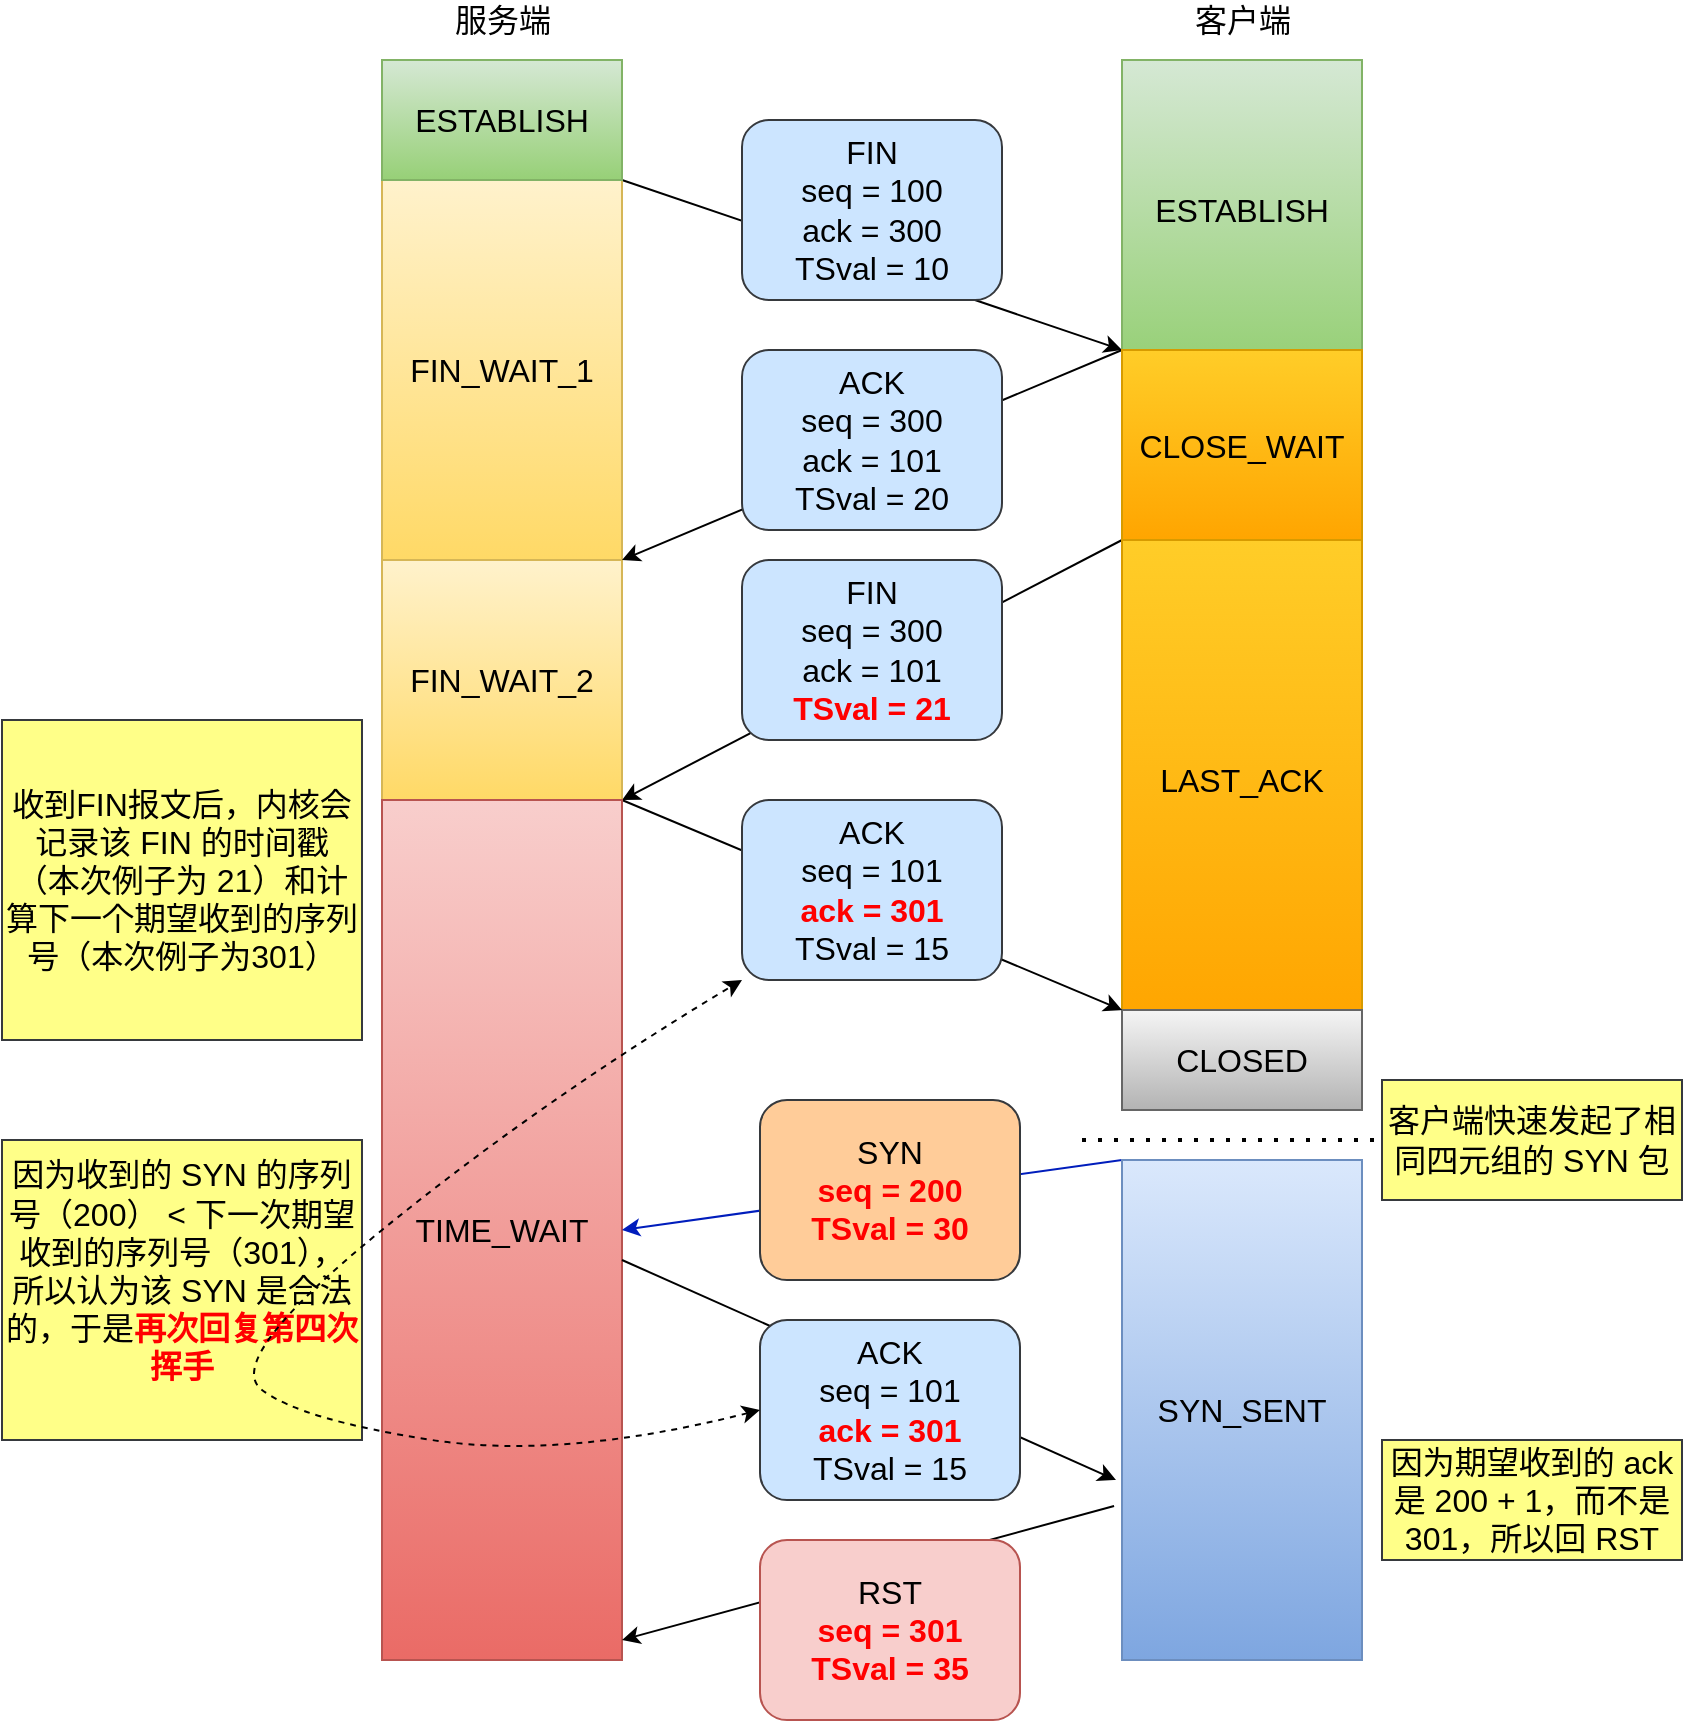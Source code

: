 <mxfile version="16.6.4" type="github">
  <diagram id="FtvNeXbE3Hh-gwIUMfga" name="Page-1">
    <mxGraphModel dx="1773" dy="738" grid="1" gridSize="10" guides="1" tooltips="1" connect="1" arrows="1" fold="1" page="1" pageScale="1" pageWidth="827" pageHeight="1169" math="0" shadow="0">
      <root>
        <mxCell id="0" />
        <mxCell id="1" parent="0" />
        <mxCell id="dr1uEuxwzeB_B5DjdX7C-1" value="" style="rounded=0;orthogonalLoop=1;jettySize=auto;html=1;entryX=0;entryY=0;entryDx=0;entryDy=0;exitX=1;exitY=1;exitDx=0;exitDy=0;fontSize=16;" edge="1" parent="1" source="dr1uEuxwzeB_B5DjdX7C-5" target="dr1uEuxwzeB_B5DjdX7C-8">
          <mxGeometry relative="1" as="geometry" />
        </mxCell>
        <mxCell id="dr1uEuxwzeB_B5DjdX7C-2" value="&lt;span style=&quot;font-size: 16px;&quot;&gt;FIN_WAIT_1&lt;/span&gt;" style="rounded=0;whiteSpace=wrap;html=1;fontSize=16;fillColor=#fff2cc;gradientColor=#ffd966;strokeColor=#d6b656;" vertex="1" parent="1">
          <mxGeometry x="160" y="180" width="120" height="190" as="geometry" />
        </mxCell>
        <mxCell id="dr1uEuxwzeB_B5DjdX7C-3" value="&lt;span style=&quot;font-size: 16px;&quot;&gt;FIN_WAIT_2&lt;/span&gt;" style="rounded=0;whiteSpace=wrap;html=1;fontSize=16;fillColor=#fff2cc;gradientColor=#ffd966;strokeColor=#d6b656;" vertex="1" parent="1">
          <mxGeometry x="160" y="370" width="120" height="120" as="geometry" />
        </mxCell>
        <mxCell id="dr1uEuxwzeB_B5DjdX7C-4" value="ESTABLISH" style="rounded=0;whiteSpace=wrap;html=1;fontSize=16;fillColor=#d5e8d4;gradientColor=#97d077;strokeColor=#82b366;" vertex="1" parent="1">
          <mxGeometry x="530" y="120" width="120" height="150" as="geometry" />
        </mxCell>
        <mxCell id="dr1uEuxwzeB_B5DjdX7C-5" value="ESTABLISH" style="rounded=0;whiteSpace=wrap;html=1;fontSize=16;fillColor=#d5e8d4;strokeColor=#82b366;gradientColor=#97d077;" vertex="1" parent="1">
          <mxGeometry x="160" y="120" width="120" height="60" as="geometry" />
        </mxCell>
        <mxCell id="dr1uEuxwzeB_B5DjdX7C-6" value="" style="edgeStyle=none;rounded=0;orthogonalLoop=1;jettySize=auto;html=1;entryX=1;entryY=0;entryDx=0;entryDy=0;exitX=0;exitY=0;exitDx=0;exitDy=0;fontSize=16;" edge="1" parent="1" source="dr1uEuxwzeB_B5DjdX7C-8" target="dr1uEuxwzeB_B5DjdX7C-3">
          <mxGeometry relative="1" as="geometry" />
        </mxCell>
        <mxCell id="dr1uEuxwzeB_B5DjdX7C-7" value="FIN" style="edgeStyle=none;rounded=0;orthogonalLoop=1;jettySize=auto;html=1;entryX=1;entryY=1;entryDx=0;entryDy=0;exitX=0;exitY=1;exitDx=0;exitDy=0;fontSize=16;" edge="1" parent="1" source="dr1uEuxwzeB_B5DjdX7C-8" target="dr1uEuxwzeB_B5DjdX7C-3">
          <mxGeometry relative="1" as="geometry" />
        </mxCell>
        <mxCell id="dr1uEuxwzeB_B5DjdX7C-8" value="CLOSE_WAIT" style="rounded=0;whiteSpace=wrap;html=1;fontSize=16;fillColor=#ffcd28;gradientColor=#ffa500;strokeColor=#d79b00;" vertex="1" parent="1">
          <mxGeometry x="530" y="265" width="120" height="95" as="geometry" />
        </mxCell>
        <mxCell id="dr1uEuxwzeB_B5DjdX7C-9" value="LAST_ACK" style="rounded=0;whiteSpace=wrap;html=1;fontSize=16;fillColor=#ffcd28;gradientColor=#ffa500;strokeColor=#d79b00;" vertex="1" parent="1">
          <mxGeometry x="530" y="360" width="120" height="240" as="geometry" />
        </mxCell>
        <mxCell id="dr1uEuxwzeB_B5DjdX7C-10" value="CLOSED" style="rounded=0;whiteSpace=wrap;html=1;fontSize=16;fillColor=#f5f5f5;gradientColor=#b3b3b3;strokeColor=#666666;" vertex="1" parent="1">
          <mxGeometry x="530" y="595" width="120" height="50" as="geometry" />
        </mxCell>
        <mxCell id="dr1uEuxwzeB_B5DjdX7C-11" value="" style="edgeStyle=none;rounded=0;orthogonalLoop=1;jettySize=auto;html=1;entryX=0;entryY=0;entryDx=0;entryDy=0;exitX=1;exitY=0;exitDx=0;exitDy=0;fontSize=16;" edge="1" parent="1" source="dr1uEuxwzeB_B5DjdX7C-12" target="dr1uEuxwzeB_B5DjdX7C-10">
          <mxGeometry relative="1" as="geometry" />
        </mxCell>
        <mxCell id="dr1uEuxwzeB_B5DjdX7C-12" value="&lt;span style=&quot;font-size: 16px;&quot;&gt;TIME_WAIT&lt;/span&gt;" style="rounded=0;whiteSpace=wrap;html=1;fontSize=16;fillColor=#f8cecc;gradientColor=#ea6b66;strokeColor=#b85450;" vertex="1" parent="1">
          <mxGeometry x="160" y="490" width="120" height="430" as="geometry" />
        </mxCell>
        <mxCell id="dr1uEuxwzeB_B5DjdX7C-13" value="" style="edgeStyle=none;rounded=0;orthogonalLoop=1;jettySize=auto;html=1;entryX=1;entryY=0.5;entryDx=0;entryDy=0;exitX=0;exitY=0;exitDx=0;exitDy=0;fontSize=16;fillColor=#0050ef;strokeColor=#001DBC;fontStyle=1;fontColor=#0000FF;" edge="1" parent="1" source="dr1uEuxwzeB_B5DjdX7C-14" target="dr1uEuxwzeB_B5DjdX7C-12">
          <mxGeometry relative="1" as="geometry" />
        </mxCell>
        <mxCell id="dr1uEuxwzeB_B5DjdX7C-37" style="rounded=0;orthogonalLoop=1;jettySize=auto;html=1;exitX=-0.033;exitY=0.692;exitDx=0;exitDy=0;exitPerimeter=0;" edge="1" parent="1" source="dr1uEuxwzeB_B5DjdX7C-14">
          <mxGeometry relative="1" as="geometry">
            <mxPoint x="280" y="910" as="targetPoint" />
          </mxGeometry>
        </mxCell>
        <mxCell id="dr1uEuxwzeB_B5DjdX7C-14" value="SYN_SENT" style="rounded=0;whiteSpace=wrap;html=1;fontSize=16;fillColor=#dae8fc;gradientColor=#7ea6e0;strokeColor=#6c8ebf;" vertex="1" parent="1">
          <mxGeometry x="530" y="670" width="120" height="250" as="geometry" />
        </mxCell>
        <mxCell id="dr1uEuxwzeB_B5DjdX7C-15" value="服务端" style="text;html=1;align=center;verticalAlign=middle;resizable=0;points=[];autosize=1;strokeColor=none;fillColor=none;fontSize=16;" vertex="1" parent="1">
          <mxGeometry x="190" y="90" width="60" height="20" as="geometry" />
        </mxCell>
        <mxCell id="dr1uEuxwzeB_B5DjdX7C-16" value="客户端" style="text;html=1;align=center;verticalAlign=middle;resizable=0;points=[];autosize=1;strokeColor=none;fillColor=none;fontSize=16;" vertex="1" parent="1">
          <mxGeometry x="560" y="90" width="60" height="20" as="geometry" />
        </mxCell>
        <mxCell id="dr1uEuxwzeB_B5DjdX7C-17" value="" style="endArrow=none;dashed=1;html=1;dashPattern=1 3;strokeWidth=2;rounded=0;fontSize=16;" edge="1" parent="1">
          <mxGeometry width="50" height="50" relative="1" as="geometry">
            <mxPoint x="510" y="660" as="sourcePoint" />
            <mxPoint x="670" y="660" as="targetPoint" />
          </mxGeometry>
        </mxCell>
        <mxCell id="dr1uEuxwzeB_B5DjdX7C-18" value="&lt;span style=&quot;font-size: 16px;&quot;&gt;FIN&lt;/span&gt;&lt;br style=&quot;font-size: 16px;&quot;&gt;&lt;span style=&quot;font-size: 16px;&quot;&gt;seq = 100&lt;/span&gt;&lt;br style=&quot;font-size: 16px;&quot;&gt;&lt;span style=&quot;font-size: 16px;&quot;&gt;ack = 300&lt;/span&gt;&lt;br style=&quot;font-size: 16px;&quot;&gt;&lt;span style=&quot;font-size: 16px;&quot;&gt;TSval = 10&lt;/span&gt;" style="rounded=1;whiteSpace=wrap;html=1;fontSize=16;fillColor=#cce5ff;strokeColor=#36393d;fontColor=default;labelBackgroundColor=none;" vertex="1" parent="1">
          <mxGeometry x="340" y="150" width="130" height="90" as="geometry" />
        </mxCell>
        <mxCell id="dr1uEuxwzeB_B5DjdX7C-19" value="&lt;font face=&quot;helvetica&quot; style=&quot;font-size: 16px&quot;&gt;&lt;span style=&quot;font-size: 16px&quot;&gt;FIN&lt;/span&gt;&lt;/font&gt;&lt;br style=&quot;font-size: 16px ; font-family: &amp;#34;helvetica&amp;#34;&quot;&gt;&lt;span style=&quot;font-size: 16px ; font-family: &amp;#34;helvetica&amp;#34;&quot;&gt;seq = 300&lt;/span&gt;&lt;br style=&quot;font-size: 16px ; font-family: &amp;#34;helvetica&amp;#34;&quot;&gt;&lt;span style=&quot;font-size: 16px ; font-family: &amp;#34;helvetica&amp;#34;&quot;&gt;ack = 101&lt;/span&gt;&lt;br style=&quot;font-size: 16px ; font-family: &amp;#34;helvetica&amp;#34;&quot;&gt;&lt;span style=&quot;font-size: 16px ; font-family: &amp;#34;helvetica&amp;#34;&quot;&gt;&lt;font color=&quot;#ff0000&quot;&gt;&lt;b&gt;TSval = 21&lt;/b&gt;&lt;/font&gt;&lt;/span&gt;" style="rounded=1;whiteSpace=wrap;html=1;fontSize=16;fillColor=#cce5ff;strokeColor=#36393d;labelBackgroundColor=none;" vertex="1" parent="1">
          <mxGeometry x="340" y="370" width="130" height="90" as="geometry" />
        </mxCell>
        <mxCell id="dr1uEuxwzeB_B5DjdX7C-20" value="&lt;font face=&quot;helvetica&quot; style=&quot;font-size: 16px;&quot;&gt;&lt;span style=&quot;font-size: 16px;&quot;&gt;ACK&lt;/span&gt;&lt;/font&gt;&lt;br style=&quot;font-size: 16px; font-family: helvetica;&quot;&gt;&lt;span style=&quot;font-size: 16px; font-family: helvetica;&quot;&gt;seq = 300&lt;/span&gt;&lt;br style=&quot;font-size: 16px; font-family: helvetica;&quot;&gt;&lt;span style=&quot;font-size: 16px; font-family: helvetica;&quot;&gt;ack = 101&lt;/span&gt;&lt;br style=&quot;font-size: 16px; font-family: helvetica;&quot;&gt;&lt;span style=&quot;font-size: 16px; font-family: helvetica;&quot;&gt;TSval = 20&lt;/span&gt;" style="rounded=1;whiteSpace=wrap;html=1;fontSize=16;fillColor=#cce5ff;strokeColor=#36393d;labelBackgroundColor=none;" vertex="1" parent="1">
          <mxGeometry x="340" y="265" width="130" height="90" as="geometry" />
        </mxCell>
        <mxCell id="dr1uEuxwzeB_B5DjdX7C-21" value="&lt;font face=&quot;helvetica&quot; style=&quot;font-size: 16px&quot;&gt;&lt;span style=&quot;font-size: 16px&quot;&gt;ACK&lt;/span&gt;&lt;/font&gt;&lt;br style=&quot;font-size: 16px ; font-family: &amp;#34;helvetica&amp;#34;&quot;&gt;&lt;span style=&quot;font-size: 16px ; font-family: &amp;#34;helvetica&amp;#34;&quot;&gt;seq = 101&lt;/span&gt;&lt;br style=&quot;font-size: 16px ; font-family: &amp;#34;helvetica&amp;#34;&quot;&gt;&lt;span style=&quot;font-size: 16px ; font-family: &amp;#34;helvetica&amp;#34;&quot;&gt;&lt;b&gt;&lt;font color=&quot;#ff0000&quot;&gt;ack = 301&lt;/font&gt;&lt;/b&gt;&lt;/span&gt;&lt;br style=&quot;font-size: 16px ; font-family: &amp;#34;helvetica&amp;#34;&quot;&gt;&lt;span style=&quot;font-size: 16px ; font-family: &amp;#34;helvetica&amp;#34;&quot;&gt;TSval = 15&lt;/span&gt;" style="rounded=1;whiteSpace=wrap;html=1;fontSize=16;labelBackgroundColor=none;fillColor=#cce5ff;strokeColor=#36393d;" vertex="1" parent="1">
          <mxGeometry x="340" y="490" width="130" height="90" as="geometry" />
        </mxCell>
        <mxCell id="dr1uEuxwzeB_B5DjdX7C-22" value="&lt;font face=&quot;helvetica&quot; style=&quot;font-size: 16px&quot;&gt;&lt;span style=&quot;font-size: 16px&quot;&gt;SYN&lt;/span&gt;&lt;/font&gt;&lt;br style=&quot;font-size: 16px ; font-family: &amp;#34;helvetica&amp;#34;&quot;&gt;&lt;span style=&quot;font-size: 16px ; font-family: &amp;#34;helvetica&amp;#34;&quot;&gt;&lt;b&gt;&lt;font color=&quot;#ff0000&quot;&gt;seq = 200&lt;/font&gt;&lt;/b&gt;&lt;/span&gt;&lt;br style=&quot;font-size: 16px ; font-family: &amp;#34;helvetica&amp;#34;&quot;&gt;&lt;span style=&quot;font-size: 16px ; font-family: &amp;#34;helvetica&amp;#34;&quot;&gt;&lt;b&gt;&lt;font color=&quot;#ff0000&quot;&gt;TSval = 30&lt;/font&gt;&lt;/b&gt;&lt;/span&gt;" style="rounded=1;whiteSpace=wrap;html=1;fontSize=16;fillColor=#ffcc99;strokeColor=#36393d;labelBackgroundColor=none;" vertex="1" parent="1">
          <mxGeometry x="349" y="640" width="130" height="90" as="geometry" />
        </mxCell>
        <mxCell id="dr1uEuxwzeB_B5DjdX7C-25" value="" style="edgeStyle=none;rounded=0;orthogonalLoop=1;jettySize=auto;html=1;entryX=-0.025;entryY=0.64;entryDx=0;entryDy=0;fontSize=16;entryPerimeter=0;" edge="1" parent="1" target="dr1uEuxwzeB_B5DjdX7C-14">
          <mxGeometry relative="1" as="geometry">
            <mxPoint x="280" y="720" as="sourcePoint" />
            <mxPoint x="530" y="835" as="targetPoint" />
          </mxGeometry>
        </mxCell>
        <mxCell id="dr1uEuxwzeB_B5DjdX7C-31" value="客户端快速发起了相同四元组的 SYN 包" style="rounded=0;whiteSpace=wrap;html=1;fontSize=16;fillColor=#ffff88;strokeColor=#36393d;" vertex="1" parent="1">
          <mxGeometry x="660" y="630" width="150" height="60" as="geometry" />
        </mxCell>
        <mxCell id="dr1uEuxwzeB_B5DjdX7C-32" value="因为收到的 SYN 的序列号（200） &amp;lt; 下一次期望收到的序列号（301），所以认为该 SYN 是合法的，于是&lt;b&gt;&lt;font color=&quot;#ff0000&quot;&gt;再次回复第四次挥手&lt;/font&gt;&lt;/b&gt;&lt;br&gt;&amp;nbsp;" style="rounded=0;whiteSpace=wrap;html=1;fontSize=16;fillColor=#ffff88;strokeColor=#36393d;" vertex="1" parent="1">
          <mxGeometry x="-30" y="660" width="180" height="150" as="geometry" />
        </mxCell>
        <mxCell id="dr1uEuxwzeB_B5DjdX7C-33" value="收到FIN报文后，内核会记录该 FIN 的时间戳（本次例子为 21）和计算下一个期望收到的序列号（本次例子为301）" style="rounded=0;whiteSpace=wrap;html=1;labelBackgroundColor=none;fontSize=16;fillColor=#ffff88;strokeColor=#36393d;" vertex="1" parent="1">
          <mxGeometry x="-30" y="450" width="180" height="160" as="geometry" />
        </mxCell>
        <mxCell id="dr1uEuxwzeB_B5DjdX7C-34" value="&lt;font face=&quot;helvetica&quot; style=&quot;font-size: 16px&quot;&gt;&lt;span style=&quot;font-size: 16px&quot;&gt;ACK&lt;/span&gt;&lt;/font&gt;&lt;br style=&quot;font-size: 16px ; font-family: &amp;#34;helvetica&amp;#34;&quot;&gt;&lt;span style=&quot;font-size: 16px ; font-family: &amp;#34;helvetica&amp;#34;&quot;&gt;seq = 101&lt;/span&gt;&lt;br style=&quot;font-size: 16px ; font-family: &amp;#34;helvetica&amp;#34;&quot;&gt;&lt;span style=&quot;font-size: 16px ; font-family: &amp;#34;helvetica&amp;#34;&quot;&gt;&lt;b&gt;&lt;font color=&quot;#ff0000&quot;&gt;ack = 301&lt;/font&gt;&lt;/b&gt;&lt;/span&gt;&lt;br style=&quot;font-size: 16px ; font-family: &amp;#34;helvetica&amp;#34;&quot;&gt;&lt;span style=&quot;font-size: 16px ; font-family: &amp;#34;helvetica&amp;#34;&quot;&gt;TSval = 15&lt;/span&gt;" style="rounded=1;whiteSpace=wrap;html=1;fontSize=16;labelBackgroundColor=none;fillColor=#cce5ff;strokeColor=#36393d;" vertex="1" parent="1">
          <mxGeometry x="349" y="750" width="130" height="90" as="geometry" />
        </mxCell>
        <mxCell id="dr1uEuxwzeB_B5DjdX7C-35" value="因为期望收到的 ack 是 200 + 1，而不是 301，所以回 RST" style="rounded=0;whiteSpace=wrap;html=1;fontSize=16;fillColor=#ffff88;strokeColor=#36393d;" vertex="1" parent="1">
          <mxGeometry x="660" y="810" width="150" height="60" as="geometry" />
        </mxCell>
        <mxCell id="dr1uEuxwzeB_B5DjdX7C-36" value="&lt;font face=&quot;helvetica&quot;&gt;RST&lt;/font&gt;&lt;br style=&quot;font-size: 16px ; font-family: &amp;quot;helvetica&amp;quot;&quot;&gt;&lt;span style=&quot;font-size: 16px ; font-family: &amp;quot;helvetica&amp;quot;&quot;&gt;&lt;b&gt;&lt;font color=&quot;#ff0000&quot;&gt;seq = 301&lt;/font&gt;&lt;/b&gt;&lt;/span&gt;&lt;br style=&quot;font-size: 16px ; font-family: &amp;quot;helvetica&amp;quot;&quot;&gt;&lt;span style=&quot;font-size: 16px ; font-family: &amp;quot;helvetica&amp;quot;&quot;&gt;&lt;b&gt;&lt;font color=&quot;#ff0000&quot;&gt;TSval = 35&lt;/font&gt;&lt;/b&gt;&lt;/span&gt;" style="rounded=1;whiteSpace=wrap;html=1;fontSize=16;fillColor=#f8cecc;strokeColor=#b85450;labelBackgroundColor=none;" vertex="1" parent="1">
          <mxGeometry x="349" y="860" width="130" height="90" as="geometry" />
        </mxCell>
        <mxCell id="dr1uEuxwzeB_B5DjdX7C-40" value="" style="curved=1;endArrow=classic;html=1;rounded=0;entryX=0;entryY=1;entryDx=0;entryDy=0;exitX=0;exitY=0.5;exitDx=0;exitDy=0;dashed=1;startArrow=classic;startFill=1;" edge="1" parent="1" source="dr1uEuxwzeB_B5DjdX7C-34" target="dr1uEuxwzeB_B5DjdX7C-21">
          <mxGeometry width="50" height="50" relative="1" as="geometry">
            <mxPoint x="180" y="1030" as="sourcePoint" />
            <mxPoint x="230" y="980" as="targetPoint" />
            <Array as="points">
              <mxPoint x="250" y="820" />
              <mxPoint x="120" y="800" />
              <mxPoint x="80" y="770" />
              <mxPoint x="240" y="640" />
            </Array>
          </mxGeometry>
        </mxCell>
      </root>
    </mxGraphModel>
  </diagram>
</mxfile>
